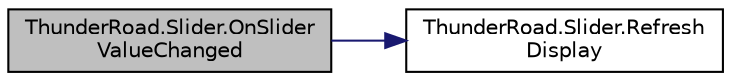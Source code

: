 digraph "ThunderRoad.Slider.OnSliderValueChanged"
{
 // LATEX_PDF_SIZE
  edge [fontname="Helvetica",fontsize="10",labelfontname="Helvetica",labelfontsize="10"];
  node [fontname="Helvetica",fontsize="10",shape=record];
  rankdir="LR";
  Node1 [label="ThunderRoad.Slider.OnSlider\lValueChanged",height=0.2,width=0.4,color="black", fillcolor="grey75", style="filled", fontcolor="black",tooltip=" "];
  Node1 -> Node2 [color="midnightblue",fontsize="10",style="solid",fontname="Helvetica"];
  Node2 [label="ThunderRoad.Slider.Refresh\lDisplay",height=0.2,width=0.4,color="black", fillcolor="white", style="filled",URL="$class_thunder_road_1_1_slider.html#a7c2507bd5457f05e58883d5e8093435c",tooltip=" "];
}
